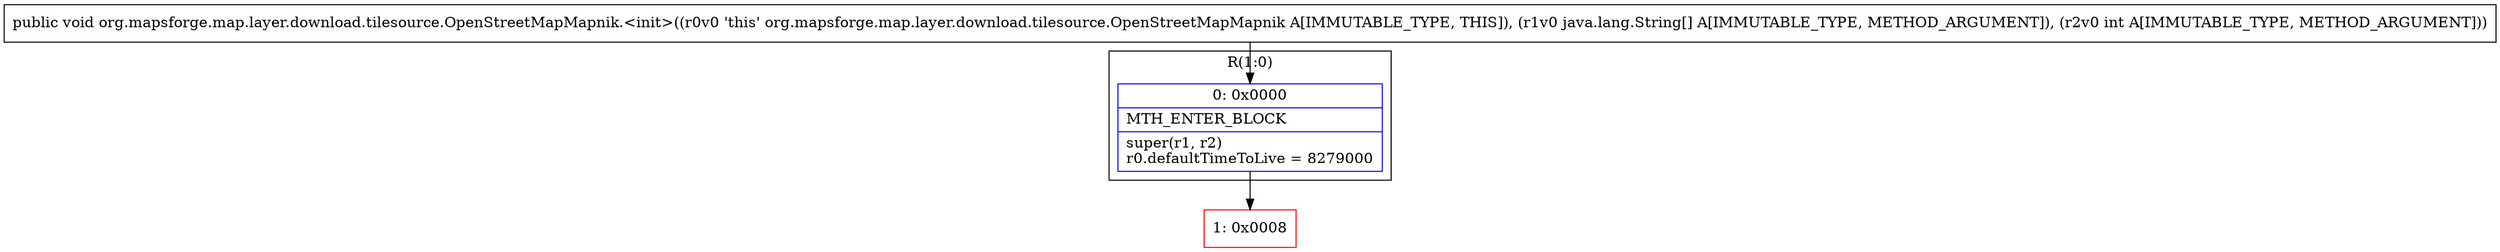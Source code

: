 digraph "CFG fororg.mapsforge.map.layer.download.tilesource.OpenStreetMapMapnik.\<init\>([Ljava\/lang\/String;I)V" {
subgraph cluster_Region_1021552631 {
label = "R(1:0)";
node [shape=record,color=blue];
Node_0 [shape=record,label="{0\:\ 0x0000|MTH_ENTER_BLOCK\l|super(r1, r2)\lr0.defaultTimeToLive = 8279000\l}"];
}
Node_1 [shape=record,color=red,label="{1\:\ 0x0008}"];
MethodNode[shape=record,label="{public void org.mapsforge.map.layer.download.tilesource.OpenStreetMapMapnik.\<init\>((r0v0 'this' org.mapsforge.map.layer.download.tilesource.OpenStreetMapMapnik A[IMMUTABLE_TYPE, THIS]), (r1v0 java.lang.String[] A[IMMUTABLE_TYPE, METHOD_ARGUMENT]), (r2v0 int A[IMMUTABLE_TYPE, METHOD_ARGUMENT])) }"];
MethodNode -> Node_0;
Node_0 -> Node_1;
}

